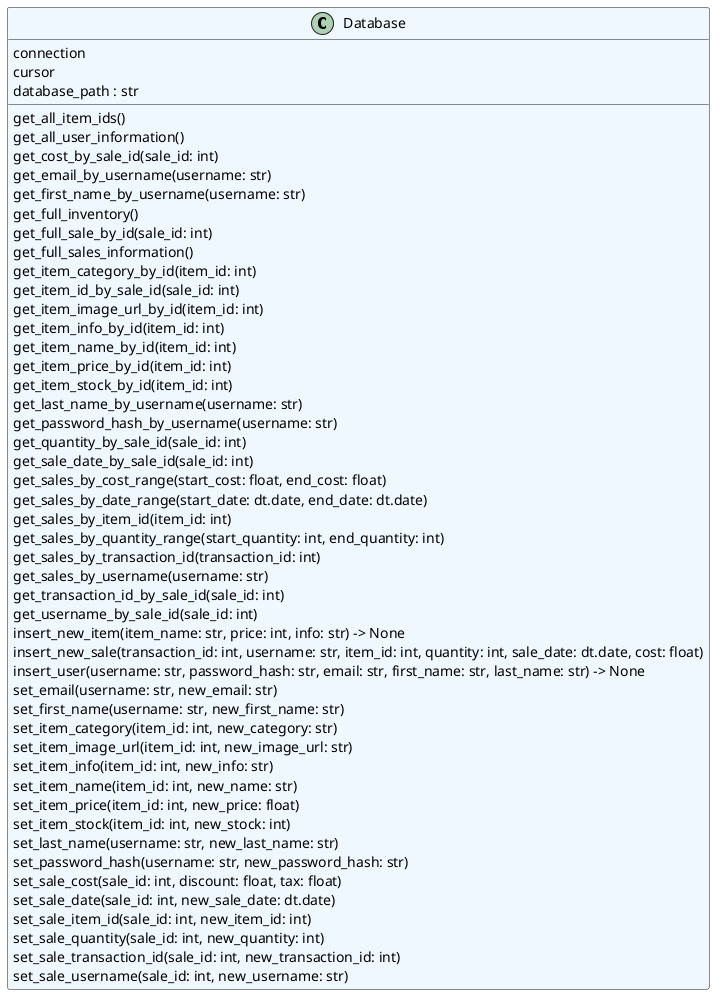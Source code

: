 @startuml classes
set namespaceSeparator none
class "Database" as database.db.Database #aliceblue {
  connection
  cursor
  database_path : str
  get_all_item_ids()
  get_all_user_information()
  get_cost_by_sale_id(sale_id: int)
  get_email_by_username(username: str)
  get_first_name_by_username(username: str)
  get_full_inventory()
  get_full_sale_by_id(sale_id: int)
  get_full_sales_information()
  get_item_category_by_id(item_id: int)
  get_item_id_by_sale_id(sale_id: int)
  get_item_image_url_by_id(item_id: int)
  get_item_info_by_id(item_id: int)
  get_item_name_by_id(item_id: int)
  get_item_price_by_id(item_id: int)
  get_item_stock_by_id(item_id: int)
  get_last_name_by_username(username: str)
  get_password_hash_by_username(username: str)
  get_quantity_by_sale_id(sale_id: int)
  get_sale_date_by_sale_id(sale_id: int)
  get_sales_by_cost_range(start_cost: float, end_cost: float)
  get_sales_by_date_range(start_date: dt.date, end_date: dt.date)
  get_sales_by_item_id(item_id: int)
  get_sales_by_quantity_range(start_quantity: int, end_quantity: int)
  get_sales_by_transaction_id(transaction_id: int)
  get_sales_by_username(username: str)
  get_transaction_id_by_sale_id(sale_id: int)
  get_username_by_sale_id(sale_id: int)
  insert_new_item(item_name: str, price: int, info: str) -> None
  insert_new_sale(transaction_id: int, username: str, item_id: int, quantity: int, sale_date: dt.date, cost: float)
  insert_user(username: str, password_hash: str, email: str, first_name: str, last_name: str) -> None
  set_email(username: str, new_email: str)
  set_first_name(username: str, new_first_name: str)
  set_item_category(item_id: int, new_category: str)
  set_item_image_url(item_id: int, new_image_url: str)
  set_item_info(item_id: int, new_info: str)
  set_item_name(item_id: int, new_name: str)
  set_item_price(item_id: int, new_price: float)
  set_item_stock(item_id: int, new_stock: int)
  set_last_name(username: str, new_last_name: str)
  set_password_hash(username: str, new_password_hash: str)
  set_sale_cost(sale_id: int, discount: float, tax: float)
  set_sale_date(sale_id: int, new_sale_date: dt.date)
  set_sale_item_id(sale_id: int, new_item_id: int)
  set_sale_quantity(sale_id: int, new_quantity: int)
  set_sale_transaction_id(sale_id: int, new_transaction_id: int)
  set_sale_username(sale_id: int, new_username: str)
}
@enduml
